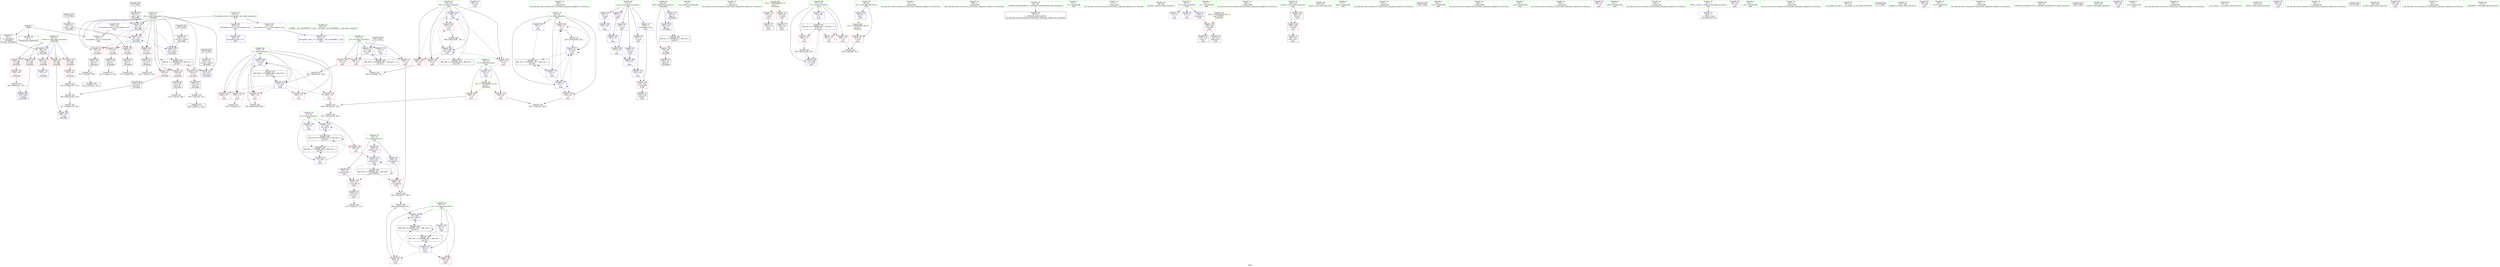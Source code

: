 digraph "SVFG" {
	label="SVFG";

	Node0x55bc95bd7ce0 [shape=record,color=grey,label="{NodeID: 0\nNullPtr}"];
	Node0x55bc95bd7ce0 -> Node0x55bc95bf4cc0[style=solid];
	Node0x55bc95bd7ce0 -> Node0x55bc95bf4dc0[style=solid];
	Node0x55bc95bd7ce0 -> Node0x55bc95bfaef0[style=solid];
	Node0x55bc95bfc440 [shape=record,color=blue,label="{NodeID: 180\n173\<--259\ni\<--dec\nmain\n}"];
	Node0x55bc95bfc440 -> Node0x55bc95bf9c60[style=dashed];
	Node0x55bc95bfc440 -> Node0x55bc95bf9d30[style=dashed];
	Node0x55bc95bfc440 -> Node0x55bc95bf9e00[style=dashed];
	Node0x55bc95bfc440 -> Node0x55bc95bf9ed0[style=dashed];
	Node0x55bc95bfc440 -> Node0x55bc95bf9fa0[style=dashed];
	Node0x55bc95bfc440 -> Node0x55bc95bfc440[style=dashed];
	Node0x55bc95bfc440 -> Node0x55bc95c0c5f0[style=dashed];
	Node0x55bc95bf3600 [shape=record,color=purple,label="{NodeID: 97\n293\<--47\n\<--.str.6\nmain\n}"];
	Node0x55bc95bd8440 [shape=record,color=green,label="{NodeID: 14\n98\<--1\n\<--dummyObj\nCan only get source location for instruction, argument, global var or function.}"];
	Node0x55bc95bf41f0 [shape=record,color=red,label="{NodeID: 111\n277\<--31\n\<--len\nmain\n}"];
	Node0x55bc95bf41f0 -> Node0x55bc95c00200[style=solid];
	Node0x55bc95bf2310 [shape=record,color=green,label="{NodeID: 28\n11\<--17\nyuan\<--yuan_field_insensitive\nGlob }"];
	Node0x55bc95bf2310 -> Node0x55bc95bf6240[style=solid];
	Node0x55bc95bf2310 -> Node0x55bc95bf6310[style=solid];
	Node0x55bc95bf2310 -> Node0x55bc95bf63e0[style=solid];
	Node0x55bc95bf2310 -> Node0x55bc95bf64b0[style=solid];
	Node0x55bc95bf2310 -> Node0x55bc95bf6580[style=solid];
	Node0x55bc95bf2310 -> Node0x55bc95bf6650[style=solid];
	Node0x55bc95bf95e0 [shape=record,color=red,label="{NodeID: 125\n144\<--82\n\<--ch\n_Z4readRx\n}"];
	Node0x55bc95bf95e0 -> Node0x55bc95bf56e0[style=solid];
	Node0x55bc95bf2ff0 [shape=record,color=green,label="{NodeID: 42\n80\<--81\nx.addr\<--x.addr_field_insensitive\n_Z4readRx\n}"];
	Node0x55bc95bf2ff0 -> Node0x55bc95bf4460[style=solid];
	Node0x55bc95bf2ff0 -> Node0x55bc95bf8dc0[style=solid];
	Node0x55bc95bf2ff0 -> Node0x55bc95bf8e90[style=solid];
	Node0x55bc95bf2ff0 -> Node0x55bc95bf8f60[style=solid];
	Node0x55bc95bf2ff0 -> Node0x55bc95bf9030[style=solid];
	Node0x55bc95bf2ff0 -> Node0x55bc95bfaff0[style=solid];
	Node0x55bc95c00080 [shape=record,color=grey,label="{NodeID: 222\n249 = Binary(247, 248, )\n}"];
	Node0x55bc95c00080 -> Node0x55bc95bfff00[style=solid];
	Node0x55bc95bfa140 [shape=record,color=red,label="{NodeID: 139\n270\<--175\n\<--i14\nmain\n}"];
	Node0x55bc95bf4cc0 [shape=record,color=black,label="{NodeID: 56\n2\<--3\ndummyVal\<--dummyVal\n}"];
	Node0x55bc95c01580 [shape=record,color=grey,label="{NodeID: 236\n245 = cmp(243, 244, )\n}"];
	Node0x55bc95bfadf0 [shape=record,color=blue,label="{NodeID: 153\n321\<--51\nllvm.global_ctors_1\<--_GLOBAL__sub_I_klad2008_0_1.cpp\nGlob }"];
	Node0x55bc95bf5880 [shape=record,color=black,label="{NodeID: 70\n156\<--155\ntobool\<--\n_Z4readRx\n}"];
	Node0x55bc95c0bbf0 [shape=record,color=black,label="{NodeID: 250\nMR_20V_2 = PHI(MR_20V_3, MR_20V_1, )\npts\{32 \}\n}"];
	Node0x55bc95c0bbf0 -> Node0x55bc95bfbdc0[style=dashed];
	Node0x55bc95bfb9b0 [shape=record,color=blue,label="{NodeID: 167\n195\<--122\n\<--\nmain\n}"];
	Node0x55bc95bfb9b0 -> Node0x55bc95bfba80[style=dashed];
	Node0x55bc95bf63e0 [shape=record,color=purple,label="{NodeID: 84\n197\<--11\n\<--yuan\nmain\n}"];
	Node0x55bc95bf63e0 -> Node0x55bc95bfba80[style=solid];
	Node0x55bc95bd8730 [shape=record,color=green,label="{NodeID: 1\n7\<--1\n__dso_handle\<--dummyObj\nGlob }"];
	Node0x55bc95bfc510 [shape=record,color=blue,label="{NodeID: 181\n29\<--21\nans\<--\nmain\n}"];
	Node0x55bc95bfc510 -> Node0x55bc95bf3eb0[style=dashed];
	Node0x55bc95bfc510 -> Node0x55bc95bf3f80[style=dashed];
	Node0x55bc95bfc510 -> Node0x55bc95bfc6b0[style=dashed];
	Node0x55bc95bfc510 -> Node0x55bc95c0a7f0[style=dashed];
	Node0x55bc95bfc510 -> Node0x55bc95c0b6f0[style=dashed];
	Node0x55bc95bf36d0 [shape=record,color=purple,label="{NodeID: 98\n320\<--49\nllvm.global_ctors_0\<--llvm.global_ctors\nGlob }"];
	Node0x55bc95bf36d0 -> Node0x55bc95bfacf0[style=solid];
	Node0x55bc95bd8510 [shape=record,color=green,label="{NodeID: 15\n103\<--1\n\<--dummyObj\nCan only get source location for instruction, argument, global var or function.}"];
	Node0x55bc95bf42c0 [shape=record,color=red,label="{NodeID: 112\n179\<--37\n\<--stdin\nmain\n}"];
	Node0x55bc95bf42c0 -> Node0x55bc95bf5950[style=solid];
	Node0x55bc95bf23e0 [shape=record,color=green,label="{NodeID: 29\n18\<--19\nl\<--l_field_insensitive\nGlob }"];
	Node0x55bc95bf23e0 -> Node0x55bc95bf6720[style=solid];
	Node0x55bc95bf23e0 -> Node0x55bc95bf67f0[style=solid];
	Node0x55bc95bf23e0 -> Node0x55bc95bf68c0[style=solid];
	Node0x55bc95bf96b0 [shape=record,color=red,label="{NodeID: 126\n155\<--84\n\<--flag\n_Z4readRx\n}"];
	Node0x55bc95bf96b0 -> Node0x55bc95bf5880[style=solid];
	Node0x55bc95bf30c0 [shape=record,color=green,label="{NodeID: 43\n82\<--83\nch\<--ch_field_insensitive\n_Z4readRx\n}"];
	Node0x55bc95bf30c0 -> Node0x55bc95bf9100[style=solid];
	Node0x55bc95bf30c0 -> Node0x55bc95bf91d0[style=solid];
	Node0x55bc95bf30c0 -> Node0x55bc95bf92a0[style=solid];
	Node0x55bc95bf30c0 -> Node0x55bc95bf9370[style=solid];
	Node0x55bc95bf30c0 -> Node0x55bc95bf9440[style=solid];
	Node0x55bc95bf30c0 -> Node0x55bc95bf9510[style=solid];
	Node0x55bc95bf30c0 -> Node0x55bc95bf95e0[style=solid];
	Node0x55bc95bf30c0 -> Node0x55bc95bfb0c0[style=solid];
	Node0x55bc95bf30c0 -> Node0x55bc95bfb260[style=solid];
	Node0x55bc95bf30c0 -> Node0x55bc95bfb400[style=solid];
	Node0x55bc95bf30c0 -> Node0x55bc95bfb670[style=solid];
	Node0x55bc95c00200 [shape=record,color=grey,label="{NodeID: 223\n281 = Binary(277, 280, )\n}"];
	Node0x55bc95c00200 -> Node0x55bc95c00680[style=solid];
	Node0x55bc95bfa210 [shape=record,color=red,label="{NodeID: 140\n278\<--175\n\<--i14\nmain\n}"];
	Node0x55bc95bf4dc0 [shape=record,color=black,label="{NodeID: 57\n79\<--3\nx\<--dummyVal\n_Z4readRx\n0th arg _Z4readRx }"];
	Node0x55bc95bf4dc0 -> Node0x55bc95bfaff0[style=solid];
	Node0x55bc95c01700 [shape=record,color=grey,label="{NodeID: 237\n119 = cmp(118, 108, )\n}"];
	Node0x55bc95bfaef0 [shape=record,color=blue, style = dotted,label="{NodeID: 154\n322\<--3\nllvm.global_ctors_2\<--dummyVal\nGlob }"];
	Node0x55bc95bf5950 [shape=record,color=black,label="{NodeID: 71\n182\<--179\ncall\<--\nmain\n}"];
	Node0x55bc95c0c0f0 [shape=record,color=black,label="{NodeID: 251\nMR_24V_3 = PHI(MR_24V_4, MR_24V_2, )\npts\{172 \}\n}"];
	Node0x55bc95c0c0f0 -> Node0x55bc95bf99f0[style=dashed];
	Node0x55bc95c0c0f0 -> Node0x55bc95bf9ac0[style=dashed];
	Node0x55bc95c0c0f0 -> Node0x55bc95bf9b90[style=dashed];
	Node0x55bc95c0c0f0 -> Node0x55bc95bfc850[style=dashed];
	Node0x55bc95bfba80 [shape=record,color=blue,label="{NodeID: 168\n197\<--122\n\<--\nmain\n}"];
	Node0x55bc95bfba80 -> Node0x55bc95bfbb50[style=dashed];
	Node0x55bc95bf64b0 [shape=record,color=purple,label="{NodeID: 85\n199\<--11\n\<--yuan\nmain\n}"];
	Node0x55bc95bf64b0 -> Node0x55bc95bfbb50[style=solid];
	Node0x55bc95bf1220 [shape=record,color=green,label="{NodeID: 2\n21\<--1\n\<--dummyObj\nCan only get source location for instruction, argument, global var or function.}"];
	Node0x55bc95c108d0 [shape=record,color=yellow,style=double,label="{NodeID: 265\n8V_1 = ENCHI(MR_8V_0)\npts\{1 \}\nFun[main]}"];
	Node0x55bc95c108d0 -> Node0x55bc95bf42c0[style=dashed];
	Node0x55bc95c108d0 -> Node0x55bc95bf4390[style=dashed];
	Node0x55bc95bfc5e0 [shape=record,color=blue,label="{NodeID: 182\n175\<--21\ni14\<--\nmain\n}"];
	Node0x55bc95bfc5e0 -> Node0x55bc95bfa070[style=dashed];
	Node0x55bc95bfc5e0 -> Node0x55bc95bfa140[style=dashed];
	Node0x55bc95bfc5e0 -> Node0x55bc95bfa210[style=dashed];
	Node0x55bc95bfc5e0 -> Node0x55bc95bfa2e0[style=dashed];
	Node0x55bc95bfc5e0 -> Node0x55bc95bfc780[style=dashed];
	Node0x55bc95bfc5e0 -> Node0x55bc95c0caf0[style=dashed];
	Node0x55bc95bf37d0 [shape=record,color=purple,label="{NodeID: 99\n321\<--49\nllvm.global_ctors_1\<--llvm.global_ctors\nGlob }"];
	Node0x55bc95bf37d0 -> Node0x55bc95bfadf0[style=solid];
	Node0x55bc95bf1a90 [shape=record,color=green,label="{NodeID: 16\n108\<--1\n\<--dummyObj\nCan only get source location for instruction, argument, global var or function.}"];
	Node0x55bc95bf4390 [shape=record,color=red,label="{NodeID: 113\n185\<--42\n\<--stdout\nmain\n}"];
	Node0x55bc95bf4390 -> Node0x55bc95bf5a20[style=solid];
	Node0x55bc95bf24b0 [shape=record,color=green,label="{NodeID: 30\n20\<--22\ntest\<--test_field_insensitive\nGlob }"];
	Node0x55bc95bf24b0 -> Node0x55bc95bf39d0[style=solid];
	Node0x55bc95bf24b0 -> Node0x55bc95bfa6f0[style=solid];
	Node0x55bc95bf9780 [shape=record,color=red,label="{NodeID: 127\n141\<--140\n\<--\n_Z4readRx\n}"];
	Node0x55bc95bf9780 -> Node0x55bc95c00380[style=solid];
	Node0x55bc95bf3190 [shape=record,color=green,label="{NodeID: 44\n84\<--85\nflag\<--flag_field_insensitive\n_Z4readRx\n}"];
	Node0x55bc95bf3190 -> Node0x55bc95bf96b0[style=solid];
	Node0x55bc95bf3190 -> Node0x55bc95bfb190[style=solid];
	Node0x55bc95bf3190 -> Node0x55bc95bfb330[style=solid];
	Node0x55bc95c00380 [shape=record,color=grey,label="{NodeID: 224\n142 = Binary(141, 143, )\n}"];
	Node0x55bc95c00380 -> Node0x55bc95c00500[style=solid];
	Node0x55bc95bfa2e0 [shape=record,color=red,label="{NodeID: 141\n287\<--175\n\<--i14\nmain\n}"];
	Node0x55bc95bfa2e0 -> Node0x55bc95c00980[style=solid];
	Node0x55bc95bf4e90 [shape=record,color=black,label="{NodeID: 58\n62\<--63\n\<--_ZNSt8ios_base4InitD1Ev\nCan only get source location for instruction, argument, global var or function.}"];
	Node0x55bc95c01880 [shape=record,color=grey,label="{NodeID: 238\n136 = cmp(135, 103, )\n}"];
	Node0x55bc95c01880 -> Node0x55bc9593bb10[style=solid];
	Node0x55bc95bfaff0 [shape=record,color=blue,label="{NodeID: 155\n80\<--79\nx.addr\<--x\n_Z4readRx\n}"];
	Node0x55bc95bfaff0 -> Node0x55bc95bf4460[style=dashed];
	Node0x55bc95bfaff0 -> Node0x55bc95bf8dc0[style=dashed];
	Node0x55bc95bfaff0 -> Node0x55bc95bf8e90[style=dashed];
	Node0x55bc95bfaff0 -> Node0x55bc95bf8f60[style=dashed];
	Node0x55bc95bfaff0 -> Node0x55bc95bf9030[style=dashed];
	Node0x55bc95bf5a20 [shape=record,color=black,label="{NodeID: 72\n188\<--185\ncall1\<--\nmain\n}"];
	Node0x55bc95c0c5f0 [shape=record,color=black,label="{NodeID: 252\nMR_26V_2 = PHI(MR_26V_4, MR_26V_1, )\npts\{174 \}\n}"];
	Node0x55bc95c0c5f0 -> Node0x55bc95bfc030[style=dashed];
	Node0x55bc95bfbb50 [shape=record,color=blue,label="{NodeID: 169\n199\<--122\n\<--\nmain\n}"];
	Node0x55bc95bfbb50 -> Node0x55bc95bfbc20[style=dashed];
	Node0x55bc95bf6580 [shape=record,color=purple,label="{NodeID: 86\n201\<--11\n\<--yuan\nmain\n}"];
	Node0x55bc95bf6580 -> Node0x55bc95bfbc20[style=solid];
	Node0x55bc95bd8250 [shape=record,color=green,label="{NodeID: 3\n33\<--1\n.str\<--dummyObj\nGlob }"];
	Node0x55bc95c109e0 [shape=record,color=yellow,style=double,label="{NodeID: 266\n10V_1 = ENCHI(MR_10V_0)\npts\{22 \}\nFun[main]}"];
	Node0x55bc95c109e0 -> Node0x55bc95bf39d0[style=dashed];
	Node0x55bc95bfc6b0 [shape=record,color=blue,label="{NodeID: 183\n29\<--283\nans\<--add24\nmain\n}"];
	Node0x55bc95bfc6b0 -> Node0x55bc95c0a7f0[style=dashed];
	Node0x55bc95bf38d0 [shape=record,color=purple,label="{NodeID: 100\n322\<--49\nllvm.global_ctors_2\<--llvm.global_ctors\nGlob }"];
	Node0x55bc95bf38d0 -> Node0x55bc95bfaef0[style=solid];
	Node0x55bc95bf1b20 [shape=record,color=green,label="{NodeID: 17\n111\<--1\n\<--dummyObj\nCan only get source location for instruction, argument, global var or function.}"];
	Node0x55bc95bf4460 [shape=record,color=red,label="{NodeID: 114\n127\<--80\n\<--x.addr\n_Z4readRx\n}"];
	Node0x55bc95bf4460 -> Node0x55bc95bfb4d0[style=solid];
	Node0x55bc95bf2580 [shape=record,color=green,label="{NodeID: 31\n23\<--24\nN\<--N_field_insensitive\nGlob }"];
	Node0x55bc95bf2580 -> Node0x55bc95bf3aa0[style=solid];
	Node0x55bc95bf2580 -> Node0x55bc95bf3b70[style=solid];
	Node0x55bc95bf2580 -> Node0x55bc95bfa7f0[style=solid];
	Node0x55bc95bf9850 [shape=record,color=red,label="{NodeID: 128\n159\<--158\n\<--\n_Z4readRx\n}"];
	Node0x55bc95bf9850 -> Node0x55bc95bffc00[style=solid];
	Node0x55bc95bf3260 [shape=record,color=green,label="{NodeID: 45\n88\<--89\ngetchar\<--getchar_field_insensitive\n}"];
	Node0x55bc95c00500 [shape=record,color=grey,label="{NodeID: 225\n146 = Binary(142, 145, )\n}"];
	Node0x55bc95c00500 -> Node0x55bc95bffa80[style=solid];
	Node0x55bc95bfa3b0 [shape=record,color=red,label="{NodeID: 142\n230\<--229\n\<--arrayidx\nmain\n}"];
	Node0x55bc95bfa3b0 -> Node0x55bc95bf5af0[style=solid];
	Node0x55bc95bfa3b0 -> Node0x55bc95bf5bc0[style=solid];
	Node0x55bc95bf4f90 [shape=record,color=black,label="{NodeID: 59\n90\<--87\nconv\<--call\n_Z4readRx\n}"];
	Node0x55bc95bf4f90 -> Node0x55bc95bfb0c0[style=solid];
	Node0x55bc95c01a00 [shape=record,color=grey,label="{NodeID: 239\n274 = cmp(273, 275, )\n}"];
	Node0x55bc95bfb0c0 [shape=record,color=blue,label="{NodeID: 156\n82\<--90\nch\<--conv\n_Z4readRx\n}"];
	Node0x55bc95bfb0c0 -> Node0x55bc95bf9100[style=dashed];
	Node0x55bc95bfb0c0 -> Node0x55bc95bf91d0[style=dashed];
	Node0x55bc95bfb0c0 -> Node0x55bc95bf92a0[style=dashed];
	Node0x55bc95bfb0c0 -> Node0x55bc95bf9370[style=dashed];
	Node0x55bc95bfb0c0 -> Node0x55bc95bfb260[style=dashed];
	Node0x55bc95bfb0c0 -> Node0x55bc95bfb400[style=dashed];
	Node0x55bc95bfb0c0 -> Node0x55bc95c0d4f0[style=dashed];
	Node0x55bc95bf5af0 [shape=record,color=black,label="{NodeID: 73\n231\<--230\nconv\<--\nmain\n}"];
	Node0x55bc95c0caf0 [shape=record,color=black,label="{NodeID: 253\nMR_28V_2 = PHI(MR_28V_4, MR_28V_1, )\npts\{176 \}\n}"];
	Node0x55bc95c0caf0 -> Node0x55bc95bfc5e0[style=dashed];
	Node0x55bc95bfbc20 [shape=record,color=blue,label="{NodeID: 170\n201\<--122\n\<--\nmain\n}"];
	Node0x55bc95bfbc20 -> Node0x55bc95bfa480[style=dashed];
	Node0x55bc95bf6650 [shape=record,color=purple,label="{NodeID: 87\n233\<--11\narrayidx8\<--yuan\nmain\n}"];
	Node0x55bc95bf6650 -> Node0x55bc95bfa480[style=solid];
	Node0x55bc95be9d30 [shape=record,color=green,label="{NodeID: 4\n35\<--1\n.str.1\<--dummyObj\nGlob }"];
	Node0x55bc95c10ac0 [shape=record,color=yellow,style=double,label="{NodeID: 267\n12V_1 = ENCHI(MR_12V_0)\npts\{24 \}\nFun[main]}"];
	Node0x55bc95c10ac0 -> Node0x55bc95bf3aa0[style=dashed];
	Node0x55bc95c10ac0 -> Node0x55bc95bf3b70[style=dashed];
	Node0x55bc95bfc780 [shape=record,color=blue,label="{NodeID: 184\n175\<--288\ni14\<--inc27\nmain\n}"];
	Node0x55bc95bfc780 -> Node0x55bc95bfa070[style=dashed];
	Node0x55bc95bfc780 -> Node0x55bc95bfa140[style=dashed];
	Node0x55bc95bfc780 -> Node0x55bc95bfa210[style=dashed];
	Node0x55bc95bfc780 -> Node0x55bc95bfa2e0[style=dashed];
	Node0x55bc95bfc780 -> Node0x55bc95bfc780[style=dashed];
	Node0x55bc95bfc780 -> Node0x55bc95c0caf0[style=dashed];
	Node0x55bc95bf39d0 [shape=record,color=red,label="{NodeID: 101\n207\<--20\n\<--test\nmain\n}"];
	Node0x55bc95bf39d0 -> Node0x55bc95c01b80[style=solid];
	Node0x55bc95bf1bb0 [shape=record,color=green,label="{NodeID: 18\n122\<--1\n\<--dummyObj\nCan only get source location for instruction, argument, global var or function.}"];
	Node0x55bc95bf8dc0 [shape=record,color=red,label="{NodeID: 115\n140\<--80\n\<--x.addr\n_Z4readRx\n}"];
	Node0x55bc95bf8dc0 -> Node0x55bc95bf9780[style=solid];
	Node0x55bc95bf2650 [shape=record,color=green,label="{NodeID: 32\n25\<--26\nt\<--t_field_insensitive\nGlob }"];
	Node0x55bc95bf2650 -> Node0x55bc95bf3c40[style=solid];
	Node0x55bc95bf2650 -> Node0x55bc95bf3d10[style=solid];
	Node0x55bc95bf2650 -> Node0x55bc95bfa8f0[style=solid];
	Node0x55bc95bf2650 -> Node0x55bc95bfbe90[style=solid];
	Node0x55bc95bf2650 -> Node0x55bc95bfc100[style=solid];
	Node0x55bc95bf2650 -> Node0x55bc95bfc1d0[style=solid];
	Node0x55bc95bf9920 [shape=record,color=red,label="{NodeID: 129\n302\<--169\n\<--retval\nmain\n}"];
	Node0x55bc95bf9920 -> Node0x55bc95bf5e30[style=solid];
	Node0x55bc95bf3360 [shape=record,color=green,label="{NodeID: 46\n166\<--167\nmain\<--main_field_insensitive\n}"];
	Node0x55bc95c00680 [shape=record,color=grey,label="{NodeID: 226\n283 = Binary(282, 281, )\n}"];
	Node0x55bc95c00680 -> Node0x55bc95bfc6b0[style=solid];
	Node0x55bc95bfa480 [shape=record,color=red,label="{NodeID: 143\n234\<--233\n\<--arrayidx8\nmain\n}"];
	Node0x55bc95bfa480 -> Node0x55bc95bf5c90[style=solid];
	Node0x55bc95bf5060 [shape=record,color=black,label="{NodeID: 60\n96\<--95\nconv1\<--\n_Z4readRx\n}"];
	Node0x55bc95bf5060 -> Node0x55bc95c00c80[style=solid];
	Node0x55bc95c01b80 [shape=record,color=grey,label="{NodeID: 240\n208 = cmp(206, 207, )\n}"];
	Node0x55bc95bfb190 [shape=record,color=blue,label="{NodeID: 157\n84\<--93\nflag\<--\n_Z4readRx\n}"];
	Node0x55bc95bfb190 -> Node0x55bc95bfb330[style=dashed];
	Node0x55bc95bfb190 -> Node0x55bc95c0e3f0[style=dashed];
	Node0x55bc95bf5bc0 [shape=record,color=black,label="{NodeID: 74\n232\<--230\nidxprom\<--\nmain\n}"];
	Node0x55bc95c0cff0 [shape=record,color=black,label="{NodeID: 254\nMR_34V_2 = PHI(MR_34V_3, MR_34V_1, )\npts\{190000 \}\n}"];
	Node0x55bc95c0cff0 -> Node0x55bc95bfa550[style=dashed];
	Node0x55bc95c0cff0 -> Node0x55bc95bfa620[style=dashed];
	Node0x55bc95c0cff0 -> Node0x55bc95bfc370[style=dashed];
	Node0x55bc95c0cff0 -> Node0x55bc95c0cff0[style=dashed];
	Node0x55bc95bfbcf0 [shape=record,color=blue,label="{NodeID: 171\n171\<--204\ntt\<--\nmain\n}"];
	Node0x55bc95bfbcf0 -> Node0x55bc95c0c0f0[style=dashed];
	Node0x55bc95bf6720 [shape=record,color=purple,label="{NodeID: 88\n255\<--18\narrayidx13\<--l\nmain\n}"];
	Node0x55bc95bf6720 -> Node0x55bc95bfc370[style=solid];
	Node0x55bc95be9dc0 [shape=record,color=green,label="{NodeID: 5\n37\<--1\nstdin\<--dummyObj\nGlob }"];
	Node0x55bc95bfc850 [shape=record,color=blue,label="{NodeID: 185\n171\<--299\ntt\<--inc31\nmain\n}"];
	Node0x55bc95bfc850 -> Node0x55bc95c0c0f0[style=dashed];
	Node0x55bc95bf3aa0 [shape=record,color=red,label="{NodeID: 102\n244\<--23\n\<--N\nmain\n}"];
	Node0x55bc95bf3aa0 -> Node0x55bc95c01580[style=solid];
	Node0x55bc95bf1c40 [shape=record,color=green,label="{NodeID: 19\n143\<--1\n\<--dummyObj\nCan only get source location for instruction, argument, global var or function.}"];
	Node0x55bc95bf8e90 [shape=record,color=red,label="{NodeID: 116\n149\<--80\n\<--x.addr\n_Z4readRx\n}"];
	Node0x55bc95bf8e90 -> Node0x55bc95bfb5a0[style=solid];
	Node0x55bc95bf2720 [shape=record,color=green,label="{NodeID: 33\n27\<--28\nll\<--ll_field_insensitive\nGlob }"];
	Node0x55bc95bf2720 -> Node0x55bc95bf3de0[style=solid];
	Node0x55bc95bf2720 -> Node0x55bc95bfa9f0[style=solid];
	Node0x55bc95bf2720 -> Node0x55bc95bfbf60[style=solid];
	Node0x55bc95bf2720 -> Node0x55bc95bfc2a0[style=solid];
	Node0x55bc95c1ccc0 [shape=record,color=black,label="{NodeID: 296\n190 = PHI()\n}"];
	Node0x55bc95bf99f0 [shape=record,color=red,label="{NodeID: 130\n206\<--171\n\<--tt\nmain\n}"];
	Node0x55bc95bf99f0 -> Node0x55bc95c01b80[style=solid];
	Node0x55bc95bf3460 [shape=record,color=green,label="{NodeID: 47\n169\<--170\nretval\<--retval_field_insensitive\nmain\n}"];
	Node0x55bc95bf3460 -> Node0x55bc95bf9920[style=solid];
	Node0x55bc95bf3460 -> Node0x55bc95bfb810[style=solid];
	Node0x55bc95c00800 [shape=record,color=grey,label="{NodeID: 227\n222 = Binary(221, 204, )\n}"];
	Node0x55bc95c00800 -> Node0x55bc95bfc030[style=solid];
	Node0x55bc95bfa550 [shape=record,color=red,label="{NodeID: 144\n272\<--271\n\<--arrayidx18\nmain\n}"];
	Node0x55bc95bfa550 -> Node0x55bc95bf5d60[style=solid];
	Node0x55bc95bf5130 [shape=record,color=black,label="{NodeID: 61\n101\<--100\nconv2\<--\n_Z4readRx\n}"];
	Node0x55bc95bf5130 -> Node0x55bc95c01280[style=solid];
	Node0x55bc95bfb260 [shape=record,color=blue,label="{NodeID: 158\n82\<--114\nch\<--conv7\n_Z4readRx\n}"];
	Node0x55bc95bfb260 -> Node0x55bc95bf9100[style=dashed];
	Node0x55bc95bfb260 -> Node0x55bc95bf91d0[style=dashed];
	Node0x55bc95bfb260 -> Node0x55bc95bf92a0[style=dashed];
	Node0x55bc95bfb260 -> Node0x55bc95bf9370[style=dashed];
	Node0x55bc95bfb260 -> Node0x55bc95bfb260[style=dashed];
	Node0x55bc95bfb260 -> Node0x55bc95bfb400[style=dashed];
	Node0x55bc95bfb260 -> Node0x55bc95c0d4f0[style=dashed];
	Node0x55bc95bf5c90 [shape=record,color=black,label="{NodeID: 75\n235\<--234\ntobool\<--\nmain\n}"];
	Node0x55bc95c0d4f0 [shape=record,color=black,label="{NodeID: 255\nMR_4V_7 = PHI(MR_4V_8, MR_4V_6, )\npts\{83 \}\n}"];
	Node0x55bc95c0d4f0 -> Node0x55bc95bf9440[style=dashed];
	Node0x55bc95c0d4f0 -> Node0x55bc95bf9510[style=dashed];
	Node0x55bc95c0d4f0 -> Node0x55bc95bf95e0[style=dashed];
	Node0x55bc95c0d4f0 -> Node0x55bc95bfb670[style=dashed];
	Node0x55bc95bfbdc0 [shape=record,color=blue,label="{NodeID: 172\n31\<--214\nlen\<--call4\nmain\n}"];
	Node0x55bc95bfbdc0 -> Node0x55bc95bf4050[style=dashed];
	Node0x55bc95bfbdc0 -> Node0x55bc95bf4120[style=dashed];
	Node0x55bc95bfbdc0 -> Node0x55bc95bf41f0[style=dashed];
	Node0x55bc95bfbdc0 -> Node0x55bc95c0bbf0[style=dashed];
	Node0x55bc95bf67f0 [shape=record,color=purple,label="{NodeID: 89\n271\<--18\narrayidx18\<--l\nmain\n}"];
	Node0x55bc95bf67f0 -> Node0x55bc95bfa550[style=solid];
	Node0x55bc95bd8000 [shape=record,color=green,label="{NodeID: 6\n38\<--1\n.str.2\<--dummyObj\nGlob }"];
	Node0x55bc95bf3b70 [shape=record,color=red,label="{NodeID: 103\n248\<--23\n\<--N\nmain\n}"];
	Node0x55bc95bf3b70 -> Node0x55bc95c00080[style=solid];
	Node0x55bc95bf1cd0 [shape=record,color=green,label="{NodeID: 20\n148\<--1\n\<--dummyObj\nCan only get source location for instruction, argument, global var or function.}"];
	Node0x55bc95bf8f60 [shape=record,color=red,label="{NodeID: 117\n158\<--80\n\<--x.addr\n_Z4readRx\n}"];
	Node0x55bc95bf8f60 -> Node0x55bc95bf9850[style=solid];
	Node0x55bc95bf27f0 [shape=record,color=green,label="{NodeID: 34\n29\<--30\nans\<--ans_field_insensitive\nGlob }"];
	Node0x55bc95bf27f0 -> Node0x55bc95bf3eb0[style=solid];
	Node0x55bc95bf27f0 -> Node0x55bc95bf3f80[style=solid];
	Node0x55bc95bf27f0 -> Node0x55bc95bfaaf0[style=solid];
	Node0x55bc95bf27f0 -> Node0x55bc95bfc510[style=solid];
	Node0x55bc95bf27f0 -> Node0x55bc95bfc6b0[style=solid];
	Node0x55bc95c1cdc0 [shape=record,color=black,label="{NodeID: 297\n113 = PHI()\n}"];
	Node0x55bc95c1cdc0 -> Node0x55bc95bf52d0[style=solid];
	Node0x55bc95bf9ac0 [shape=record,color=red,label="{NodeID: 131\n291\<--171\n\<--tt\nmain\n}"];
	Node0x55bc95bf4550 [shape=record,color=green,label="{NodeID: 48\n171\<--172\ntt\<--tt_field_insensitive\nmain\n}"];
	Node0x55bc95bf4550 -> Node0x55bc95bf99f0[style=solid];
	Node0x55bc95bf4550 -> Node0x55bc95bf9ac0[style=solid];
	Node0x55bc95bf4550 -> Node0x55bc95bf9b90[style=solid];
	Node0x55bc95bf4550 -> Node0x55bc95bfbcf0[style=solid];
	Node0x55bc95bf4550 -> Node0x55bc95bfc850[style=solid];
	Node0x55bc95c00980 [shape=record,color=grey,label="{NodeID: 228\n288 = Binary(287, 204, )\n}"];
	Node0x55bc95c00980 -> Node0x55bc95bfc780[style=solid];
	Node0x55bc95bfa620 [shape=record,color=red,label="{NodeID: 145\n280\<--279\n\<--arrayidx22\nmain\n}"];
	Node0x55bc95bfa620 -> Node0x55bc95c00200[style=solid];
	Node0x55bc95bf5200 [shape=record,color=black,label="{NodeID: 62\n106\<--105\nconv4\<--\n_Z4readRx\n}"];
	Node0x55bc95bf5200 -> Node0x55bc95c01400[style=solid];
	Node0x55bc95bfb330 [shape=record,color=blue,label="{NodeID: 159\n84\<--122\nflag\<--\n_Z4readRx\n}"];
	Node0x55bc95bfb330 -> Node0x55bc95c0e3f0[style=dashed];
	Node0x55bc95bf5d60 [shape=record,color=black,label="{NodeID: 76\n273\<--272\nconv19\<--\nmain\n}"];
	Node0x55bc95bf5d60 -> Node0x55bc95c01a00[style=solid];
	Node0x55bc95bfbe90 [shape=record,color=blue,label="{NodeID: 173\n25\<--21\nt\<--\nmain\n}"];
	Node0x55bc95bfbe90 -> Node0x55bc95bf3c40[style=dashed];
	Node0x55bc95bfbe90 -> Node0x55bc95bfc100[style=dashed];
	Node0x55bc95bfbe90 -> Node0x55bc95bfc1d0[style=dashed];
	Node0x55bc95bfbe90 -> Node0x55bc95c0acf0[style=dashed];
	Node0x55bc95bf68c0 [shape=record,color=purple,label="{NodeID: 90\n279\<--18\narrayidx22\<--l\nmain\n}"];
	Node0x55bc95bf68c0 -> Node0x55bc95bfa620[style=solid];
	Node0x55bc95bd8090 [shape=record,color=green,label="{NodeID: 7\n40\<--1\n.str.3\<--dummyObj\nGlob }"];
	Node0x55bc95bf3c40 [shape=record,color=red,label="{NodeID: 104\n239\<--25\n\<--t\nmain\n}"];
	Node0x55bc95bf3c40 -> Node0x55bc95bff900[style=solid];
	Node0x55bc95bf1d60 [shape=record,color=green,label="{NodeID: 21\n178\<--1\n\<--dummyObj\nCan only get source location for instruction, argument, global var or function.}"];
	Node0x55bc95bf9030 [shape=record,color=red,label="{NodeID: 118\n161\<--80\n\<--x.addr\n_Z4readRx\n}"];
	Node0x55bc95bf9030 -> Node0x55bc95bfb740[style=solid];
	Node0x55bc95bf28f0 [shape=record,color=green,label="{NodeID: 35\n31\<--32\nlen\<--len_field_insensitive\nGlob }"];
	Node0x55bc95bf28f0 -> Node0x55bc95bf4050[style=solid];
	Node0x55bc95bf28f0 -> Node0x55bc95bf4120[style=solid];
	Node0x55bc95bf28f0 -> Node0x55bc95bf41f0[style=solid];
	Node0x55bc95bf28f0 -> Node0x55bc95bfabf0[style=solid];
	Node0x55bc95bf28f0 -> Node0x55bc95bfbdc0[style=solid];
	Node0x55bc95c1d590 [shape=record,color=black,label="{NodeID: 298\n87 = PHI()\n}"];
	Node0x55bc95c1d590 -> Node0x55bc95bf4f90[style=solid];
	Node0x55bc9593bb10 [shape=record,color=black,label="{NodeID: 215\n138 = PHI(111, 136, )\n}"];
	Node0x55bc95bf9b90 [shape=record,color=red,label="{NodeID: 132\n298\<--171\n\<--tt\nmain\n}"];
	Node0x55bc95bf9b90 -> Node0x55bc95c00b00[style=solid];
	Node0x55bc95bf4620 [shape=record,color=green,label="{NodeID: 49\n173\<--174\ni\<--i_field_insensitive\nmain\n}"];
	Node0x55bc95bf4620 -> Node0x55bc95bf9c60[style=solid];
	Node0x55bc95bf4620 -> Node0x55bc95bf9d30[style=solid];
	Node0x55bc95bf4620 -> Node0x55bc95bf9e00[style=solid];
	Node0x55bc95bf4620 -> Node0x55bc95bf9ed0[style=solid];
	Node0x55bc95bf4620 -> Node0x55bc95bf9fa0[style=solid];
	Node0x55bc95bf4620 -> Node0x55bc95bfc030[style=solid];
	Node0x55bc95bf4620 -> Node0x55bc95bfc440[style=solid];
	Node0x55bc95c00b00 [shape=record,color=grey,label="{NodeID: 229\n299 = Binary(298, 204, )\n}"];
	Node0x55bc95c00b00 -> Node0x55bc95bfc850[style=solid];
	Node0x55bc95bfa6f0 [shape=record,color=blue,label="{NodeID: 146\n20\<--21\ntest\<--\nGlob }"];
	Node0x55bc95bfa6f0 -> Node0x55bc95c109e0[style=dashed];
	Node0x55bc95bf52d0 [shape=record,color=black,label="{NodeID: 63\n114\<--113\nconv7\<--call6\n_Z4readRx\n}"];
	Node0x55bc95bf52d0 -> Node0x55bc95bfb260[style=solid];
	Node0x55bc95bfb400 [shape=record,color=blue,label="{NodeID: 160\n82\<--124\nch\<--conv11\n_Z4readRx\n}"];
	Node0x55bc95bfb400 -> Node0x55bc95c0d4f0[style=dashed];
	Node0x55bc95bf5e30 [shape=record,color=black,label="{NodeID: 77\n168\<--302\nmain_ret\<--\nmain\n}"];
	Node0x55bc95bfbf60 [shape=record,color=blue,label="{NodeID: 174\n27\<--220\nll\<--\nmain\n}"];
	Node0x55bc95bfbf60 -> Node0x55bc95bfc2a0[style=dashed];
	Node0x55bc95bfbf60 -> Node0x55bc95c0b1f0[style=dashed];
	Node0x55bc95bfbf60 -> Node0x55bc95c0edf0[style=dashed];
	Node0x55bc95bf6990 [shape=record,color=purple,label="{NodeID: 91\n180\<--33\n\<--.str\nmain\n}"];
	Node0x55bc95bd92c0 [shape=record,color=green,label="{NodeID: 8\n42\<--1\nstdout\<--dummyObj\nGlob }"];
	Node0x55bc95bf3d10 [shape=record,color=red,label="{NodeID: 105\n243\<--25\n\<--t\nmain\n}"];
	Node0x55bc95bf3d10 -> Node0x55bc95c01580[style=solid];
	Node0x55bc95bf1e30 [shape=record,color=green,label="{NodeID: 22\n204\<--1\n\<--dummyObj\nCan only get source location for instruction, argument, global var or function.}"];
	Node0x55bc95bf9100 [shape=record,color=red,label="{NodeID: 119\n95\<--82\n\<--ch\n_Z4readRx\n}"];
	Node0x55bc95bf9100 -> Node0x55bc95bf5060[style=solid];
	Node0x55bc95bf29f0 [shape=record,color=green,label="{NodeID: 36\n49\<--53\nllvm.global_ctors\<--llvm.global_ctors_field_insensitive\nGlob }"];
	Node0x55bc95bf29f0 -> Node0x55bc95bf36d0[style=solid];
	Node0x55bc95bf29f0 -> Node0x55bc95bf37d0[style=solid];
	Node0x55bc95bf29f0 -> Node0x55bc95bf38d0[style=solid];
	Node0x55bc95c1d660 [shape=record,color=black,label="{NodeID: 299\n151 = PHI()\n}"];
	Node0x55bc95c1d660 -> Node0x55bc95bf57b0[style=solid];
	Node0x55bc95bff360 [shape=record,color=black,label="{NodeID: 216\n110 = PHI(111, 107, )\n}"];
	Node0x55bc95bf9c60 [shape=record,color=red,label="{NodeID: 133\n225\<--173\n\<--i\nmain\n}"];
	Node0x55bc95bf9c60 -> Node0x55bc95c00e00[style=solid];
	Node0x55bc95bf46f0 [shape=record,color=green,label="{NodeID: 50\n175\<--176\ni14\<--i14_field_insensitive\nmain\n}"];
	Node0x55bc95bf46f0 -> Node0x55bc95bfa070[style=solid];
	Node0x55bc95bf46f0 -> Node0x55bc95bfa140[style=solid];
	Node0x55bc95bf46f0 -> Node0x55bc95bfa210[style=solid];
	Node0x55bc95bf46f0 -> Node0x55bc95bfa2e0[style=solid];
	Node0x55bc95bf46f0 -> Node0x55bc95bfc5e0[style=solid];
	Node0x55bc95bf46f0 -> Node0x55bc95bfc780[style=solid];
	Node0x55bc95c00c80 [shape=record,color=grey,label="{NodeID: 230\n97 = cmp(96, 98, )\n}"];
	Node0x55bc95bfa7f0 [shape=record,color=blue,label="{NodeID: 147\n23\<--21\nN\<--\nGlob }"];
	Node0x55bc95bfa7f0 -> Node0x55bc95c10ac0[style=dashed];
	Node0x55bc95bf53a0 [shape=record,color=black,label="{NodeID: 64\n118\<--117\nconv8\<--\n_Z4readRx\n}"];
	Node0x55bc95bf53a0 -> Node0x55bc95c01700[style=solid];
	Node0x55bc95bfb4d0 [shape=record,color=blue,label="{NodeID: 161\n127\<--21\n\<--\n_Z4readRx\n}"];
	Node0x55bc95bf5f00 [shape=record,color=purple,label="{NodeID: 78\n60\<--4\n\<--_ZStL8__ioinit\n__cxx_global_var_init\n}"];
	Node0x55bc95c0e3f0 [shape=record,color=black,label="{NodeID: 258\nMR_6V_4 = PHI(MR_6V_3, MR_6V_2, )\npts\{85 \}\n}"];
	Node0x55bc95c0e3f0 -> Node0x55bc95bf96b0[style=dashed];
	Node0x55bc95bfc030 [shape=record,color=blue,label="{NodeID: 175\n173\<--222\ni\<--sub\nmain\n}"];
	Node0x55bc95bfc030 -> Node0x55bc95bf9c60[style=dashed];
	Node0x55bc95bfc030 -> Node0x55bc95bf9d30[style=dashed];
	Node0x55bc95bfc030 -> Node0x55bc95bf9e00[style=dashed];
	Node0x55bc95bfc030 -> Node0x55bc95bf9ed0[style=dashed];
	Node0x55bc95bfc030 -> Node0x55bc95bf9fa0[style=dashed];
	Node0x55bc95bfc030 -> Node0x55bc95bfc440[style=dashed];
	Node0x55bc95bfc030 -> Node0x55bc95c0c5f0[style=dashed];
	Node0x55bc95bf6a60 [shape=record,color=purple,label="{NodeID: 92\n181\<--35\n\<--.str.1\nmain\n}"];
	Node0x55bc95bd9390 [shape=record,color=green,label="{NodeID: 9\n43\<--1\n.str.4\<--dummyObj\nGlob }"];
	Node0x55bc95bf3de0 [shape=record,color=red,label="{NodeID: 106\n253\<--27\n\<--ll\nmain\n}"];
	Node0x55bc95bf3de0 -> Node0x55bc95bfc370[style=solid];
	Node0x55bc95bf1f00 [shape=record,color=green,label="{NodeID: 23\n220\<--1\n\<--dummyObj\nCan only get source location for instruction, argument, global var or function.}"];
	Node0x55bc95bf91d0 [shape=record,color=red,label="{NodeID: 120\n100\<--82\n\<--ch\n_Z4readRx\n}"];
	Node0x55bc95bf91d0 -> Node0x55bc95bf5130[style=solid];
	Node0x55bc95bf2af0 [shape=record,color=green,label="{NodeID: 37\n54\<--55\n__cxx_global_var_init\<--__cxx_global_var_init_field_insensitive\n}"];
	Node0x55bc95c1d760 [shape=record,color=black,label="{NodeID: 300\n61 = PHI()\n}"];
	Node0x55bc95bff900 [shape=record,color=grey,label="{NodeID: 217\n240 = Binary(239, 204, )\n}"];
	Node0x55bc95bff900 -> Node0x55bc95bfc1d0[style=solid];
	Node0x55bc95bf9d30 [shape=record,color=red,label="{NodeID: 134\n228\<--173\n\<--i\nmain\n}"];
	Node0x55bc95bf47c0 [shape=record,color=green,label="{NodeID: 51\n183\<--184\nfreopen\<--freopen_field_insensitive\n}"];
	Node0x55bc95c00e00 [shape=record,color=grey,label="{NodeID: 231\n226 = cmp(225, 21, )\n}"];
	Node0x55bc95bfa8f0 [shape=record,color=blue,label="{NodeID: 148\n25\<--21\nt\<--\nGlob }"];
	Node0x55bc95bfa8f0 -> Node0x55bc95c0acf0[style=dashed];
	Node0x55bc95bf5470 [shape=record,color=black,label="{NodeID: 65\n124\<--123\nconv11\<--call10\n_Z4readRx\n}"];
	Node0x55bc95bf5470 -> Node0x55bc95bfb400[style=solid];
	Node0x55bc95bfb5a0 [shape=record,color=blue,label="{NodeID: 162\n149\<--147\n\<--sub\n_Z4readRx\n}"];
	Node0x55bc95bf5fd0 [shape=record,color=purple,label="{NodeID: 79\n211\<--8\n\<--s\nmain\n}"];
	Node0x55bc95bfc100 [shape=record,color=blue,label="{NodeID: 176\n25\<--21\nt\<--\nmain\n}"];
	Node0x55bc95bfc100 -> Node0x55bc95bf3c40[style=dashed];
	Node0x55bc95bfc100 -> Node0x55bc95bf3d10[style=dashed];
	Node0x55bc95bfc100 -> Node0x55bc95bfc100[style=dashed];
	Node0x55bc95bfc100 -> Node0x55bc95bfc1d0[style=dashed];
	Node0x55bc95bfc100 -> Node0x55bc95c0acf0[style=dashed];
	Node0x55bc95bf6b30 [shape=record,color=purple,label="{NodeID: 93\n186\<--38\n\<--.str.2\nmain\n}"];
	Node0x55bc95be8b20 [shape=record,color=green,label="{NodeID: 10\n45\<--1\n.str.5\<--dummyObj\nGlob }"];
	Node0x55bc95bf3eb0 [shape=record,color=red,label="{NodeID: 107\n282\<--29\n\<--ans\nmain\n}"];
	Node0x55bc95bf3eb0 -> Node0x55bc95c00680[style=solid];
	Node0x55bc95bf1fd0 [shape=record,color=green,label="{NodeID: 24\n260\<--1\n\<--dummyObj\nCan only get source location for instruction, argument, global var or function.}"];
	Node0x55bc95bf92a0 [shape=record,color=red,label="{NodeID: 121\n105\<--82\n\<--ch\n_Z4readRx\n}"];
	Node0x55bc95bf92a0 -> Node0x55bc95bf5200[style=solid];
	Node0x55bc95bf2bf0 [shape=record,color=green,label="{NodeID: 38\n58\<--59\n_ZNSt8ios_base4InitC1Ev\<--_ZNSt8ios_base4InitC1Ev_field_insensitive\n}"];
	Node0x55bc95c1d830 [shape=record,color=black,label="{NodeID: 301\n294 = PHI()\n}"];
	Node0x55bc95bffa80 [shape=record,color=grey,label="{NodeID: 218\n147 = Binary(146, 148, )\n}"];
	Node0x55bc95bffa80 -> Node0x55bc95bfb5a0[style=solid];
	Node0x55bc95bf9e00 [shape=record,color=red,label="{NodeID: 135\n247\<--173\n\<--i\nmain\n}"];
	Node0x55bc95bf9e00 -> Node0x55bc95c00080[style=solid];
	Node0x55bc95bf48c0 [shape=record,color=green,label="{NodeID: 52\n191\<--192\nscanf\<--scanf_field_insensitive\n}"];
	Node0x55bc95c00f80 [shape=record,color=grey,label="{NodeID: 232\n132 = cmp(131, 98, )\n}"];
	Node0x55bc95bfa9f0 [shape=record,color=blue,label="{NodeID: 149\n27\<--21\nll\<--\nGlob }"];
	Node0x55bc95bfa9f0 -> Node0x55bc95c0b1f0[style=dashed];
	Node0x55bc95bf5540 [shape=record,color=black,label="{NodeID: 66\n131\<--130\nconv13\<--\n_Z4readRx\n}"];
	Node0x55bc95bf5540 -> Node0x55bc95c00f80[style=solid];
	Node0x55bc95c0a7f0 [shape=record,color=black,label="{NodeID: 246\nMR_18V_6 = PHI(MR_18V_5, MR_18V_4, )\npts\{30 \}\n}"];
	Node0x55bc95c0a7f0 -> Node0x55bc95bf3eb0[style=dashed];
	Node0x55bc95c0a7f0 -> Node0x55bc95bf3f80[style=dashed];
	Node0x55bc95c0a7f0 -> Node0x55bc95bfc6b0[style=dashed];
	Node0x55bc95c0a7f0 -> Node0x55bc95c0a7f0[style=dashed];
	Node0x55bc95c0a7f0 -> Node0x55bc95c0b6f0[style=dashed];
	Node0x55bc95bfb670 [shape=record,color=blue,label="{NodeID: 163\n82\<--152\nch\<--conv22\n_Z4readRx\n}"];
	Node0x55bc95bfb670 -> Node0x55bc95c0d4f0[style=dashed];
	Node0x55bc95bf60a0 [shape=record,color=purple,label="{NodeID: 80\n213\<--8\n\<--s\nmain\n}"];
	Node0x55bc95c0edf0 [shape=record,color=black,label="{NodeID: 260\nMR_16V_6 = PHI(MR_16V_5, MR_16V_4, )\npts\{28 \}\n}"];
	Node0x55bc95c0edf0 -> Node0x55bc95bf3de0[style=dashed];
	Node0x55bc95c0edf0 -> Node0x55bc95bfc2a0[style=dashed];
	Node0x55bc95c0edf0 -> Node0x55bc95c0b1f0[style=dashed];
	Node0x55bc95c0edf0 -> Node0x55bc95c0edf0[style=dashed];
	Node0x55bc95bfc1d0 [shape=record,color=blue,label="{NodeID: 177\n25\<--240\nt\<--inc\nmain\n}"];
	Node0x55bc95bfc1d0 -> Node0x55bc95bf3c40[style=dashed];
	Node0x55bc95bfc1d0 -> Node0x55bc95bf3d10[style=dashed];
	Node0x55bc95bfc1d0 -> Node0x55bc95bfc100[style=dashed];
	Node0x55bc95bfc1d0 -> Node0x55bc95bfc1d0[style=dashed];
	Node0x55bc95bfc1d0 -> Node0x55bc95c0acf0[style=dashed];
	Node0x55bc95bf6c00 [shape=record,color=purple,label="{NodeID: 94\n187\<--40\n\<--.str.3\nmain\n}"];
	Node0x55bc95be8bf0 [shape=record,color=green,label="{NodeID: 11\n47\<--1\n.str.6\<--dummyObj\nGlob }"];
	Node0x55bc95bf3f80 [shape=record,color=red,label="{NodeID: 108\n292\<--29\n\<--ans\nmain\n}"];
	Node0x55bc95bf20a0 [shape=record,color=green,label="{NodeID: 25\n275\<--1\n\<--dummyObj\nCan only get source location for instruction, argument, global var or function.}"];
	Node0x55bc95bf9370 [shape=record,color=red,label="{NodeID: 122\n117\<--82\n\<--ch\n_Z4readRx\n}"];
	Node0x55bc95bf9370 -> Node0x55bc95bf53a0[style=solid];
	Node0x55bc95bf2cf0 [shape=record,color=green,label="{NodeID: 39\n64\<--65\n__cxa_atexit\<--__cxa_atexit_field_insensitive\n}"];
	Node0x55bc95c1d900 [shape=record,color=black,label="{NodeID: 302\n123 = PHI()\n}"];
	Node0x55bc95c1d900 -> Node0x55bc95bf5470[style=solid];
	Node0x55bc95bffc00 [shape=record,color=grey,label="{NodeID: 219\n160 = Binary(21, 159, )\n}"];
	Node0x55bc95bffc00 -> Node0x55bc95bfb740[style=solid];
	Node0x55bc95bf9ed0 [shape=record,color=red,label="{NodeID: 136\n254\<--173\n\<--i\nmain\n}"];
	Node0x55bc95bf49c0 [shape=record,color=green,label="{NodeID: 53\n215\<--216\nstrlen\<--strlen_field_insensitive\n}"];
	Node0x55bc95c01100 [shape=record,color=grey,label="{NodeID: 233\n268 = cmp(266, 267, )\n}"];
	Node0x55bc95bfaaf0 [shape=record,color=blue,label="{NodeID: 150\n29\<--21\nans\<--\nGlob }"];
	Node0x55bc95bfaaf0 -> Node0x55bc95c0b6f0[style=dashed];
	Node0x55bc95bf5610 [shape=record,color=black,label="{NodeID: 67\n135\<--134\nconv16\<--\n_Z4readRx\n}"];
	Node0x55bc95bf5610 -> Node0x55bc95c01880[style=solid];
	Node0x55bc95c0acf0 [shape=record,color=black,label="{NodeID: 247\nMR_14V_2 = PHI(MR_14V_4, MR_14V_1, )\npts\{26 \}\n}"];
	Node0x55bc95c0acf0 -> Node0x55bc95bfbe90[style=dashed];
	Node0x55bc95bfb740 [shape=record,color=blue,label="{NodeID: 164\n161\<--160\n\<--sub25\n_Z4readRx\n}"];
	Node0x55bc95bf6170 [shape=record,color=purple,label="{NodeID: 81\n229\<--8\narrayidx\<--s\nmain\n}"];
	Node0x55bc95bf6170 -> Node0x55bc95bfa3b0[style=solid];
	Node0x55bc95bfc2a0 [shape=record,color=blue,label="{NodeID: 178\n27\<--250\nll\<--sub11\nmain\n}"];
	Node0x55bc95bfc2a0 -> Node0x55bc95c0edf0[style=dashed];
	Node0x55bc95bf6cd0 [shape=record,color=purple,label="{NodeID: 95\n189\<--43\n\<--.str.4\nmain\n}"];
	Node0x55bc95be8cc0 [shape=record,color=green,label="{NodeID: 12\n50\<--1\n\<--dummyObj\nCan only get source location for instruction, argument, global var or function.}"];
	Node0x55bc95bf4050 [shape=record,color=red,label="{NodeID: 109\n221\<--31\n\<--len\nmain\n}"];
	Node0x55bc95bf4050 -> Node0x55bc95c00800[style=solid];
	Node0x55bc95bf2170 [shape=record,color=green,label="{NodeID: 26\n4\<--6\n_ZStL8__ioinit\<--_ZStL8__ioinit_field_insensitive\nGlob }"];
	Node0x55bc95bf2170 -> Node0x55bc95bf5f00[style=solid];
	Node0x55bc95bf9440 [shape=record,color=red,label="{NodeID: 123\n130\<--82\n\<--ch\n_Z4readRx\n}"];
	Node0x55bc95bf9440 -> Node0x55bc95bf5540[style=solid];
	Node0x55bc95bf2df0 [shape=record,color=green,label="{NodeID: 40\n63\<--69\n_ZNSt8ios_base4InitD1Ev\<--_ZNSt8ios_base4InitD1Ev_field_insensitive\n}"];
	Node0x55bc95bf2df0 -> Node0x55bc95bf4e90[style=solid];
	Node0x55bc95c1da60 [shape=record,color=black,label="{NodeID: 303\n212 = PHI()\n}"];
	Node0x55bc95bffd80 [shape=record,color=grey,label="{NodeID: 220\n259 = Binary(258, 260, )\n}"];
	Node0x55bc95bffd80 -> Node0x55bc95bfc440[style=solid];
	Node0x55bc95bf9fa0 [shape=record,color=red,label="{NodeID: 137\n258\<--173\n\<--i\nmain\n}"];
	Node0x55bc95bf9fa0 -> Node0x55bc95bffd80[style=solid];
	Node0x55bc95bf4ac0 [shape=record,color=green,label="{NodeID: 54\n295\<--296\nprintf\<--printf_field_insensitive\n}"];
	Node0x55bc95c01280 [shape=record,color=grey,label="{NodeID: 234\n102 = cmp(101, 103, )\n}"];
	Node0x55bc95bfabf0 [shape=record,color=blue,label="{NodeID: 151\n31\<--21\nlen\<--\nGlob }"];
	Node0x55bc95bfabf0 -> Node0x55bc95c0bbf0[style=dashed];
	Node0x55bc95bf56e0 [shape=record,color=black,label="{NodeID: 68\n145\<--144\nconv20\<--\n_Z4readRx\n}"];
	Node0x55bc95bf56e0 -> Node0x55bc95c00500[style=solid];
	Node0x55bc95c0b1f0 [shape=record,color=black,label="{NodeID: 248\nMR_16V_2 = PHI(MR_16V_4, MR_16V_1, )\npts\{28 \}\n}"];
	Node0x55bc95c0b1f0 -> Node0x55bc95bfbf60[style=dashed];
	Node0x55bc95bfb810 [shape=record,color=blue,label="{NodeID: 165\n169\<--178\nretval\<--\nmain\n}"];
	Node0x55bc95bfb810 -> Node0x55bc95bf9920[style=dashed];
	Node0x55bc95bf6240 [shape=record,color=purple,label="{NodeID: 82\n193\<--11\n\<--yuan\nmain\n}"];
	Node0x55bc95bf6240 -> Node0x55bc95bfb8e0[style=solid];
	Node0x55bc95bfc370 [shape=record,color=blue,label="{NodeID: 179\n255\<--253\narrayidx13\<--\nmain\n}"];
	Node0x55bc95bfc370 -> Node0x55bc95bfa550[style=dashed];
	Node0x55bc95bfc370 -> Node0x55bc95bfa620[style=dashed];
	Node0x55bc95bfc370 -> Node0x55bc95bfc370[style=dashed];
	Node0x55bc95bfc370 -> Node0x55bc95c0cff0[style=dashed];
	Node0x55bc95bf3530 [shape=record,color=purple,label="{NodeID: 96\n210\<--45\n\<--.str.5\nmain\n}"];
	Node0x55bc95bd8370 [shape=record,color=green,label="{NodeID: 13\n93\<--1\n\<--dummyObj\nCan only get source location for instruction, argument, global var or function.}"];
	Node0x55bc95c112a0 [shape=record,color=yellow,style=double,label="{NodeID: 276\n30V_1 = ENCHI(MR_30V_0)\npts\{100000 \}\nFun[main]}"];
	Node0x55bc95c112a0 -> Node0x55bc95bfa3b0[style=dashed];
	Node0x55bc95bf4120 [shape=record,color=red,label="{NodeID: 110\n267\<--31\n\<--len\nmain\n}"];
	Node0x55bc95bf4120 -> Node0x55bc95c01100[style=solid];
	Node0x55bc95bf2240 [shape=record,color=green,label="{NodeID: 27\n8\<--10\ns\<--s_field_insensitive\nGlob }"];
	Node0x55bc95bf2240 -> Node0x55bc95bf5fd0[style=solid];
	Node0x55bc95bf2240 -> Node0x55bc95bf60a0[style=solid];
	Node0x55bc95bf2240 -> Node0x55bc95bf6170[style=solid];
	Node0x55bc95bf9510 [shape=record,color=red,label="{NodeID: 124\n134\<--82\n\<--ch\n_Z4readRx\n}"];
	Node0x55bc95bf9510 -> Node0x55bc95bf5610[style=solid];
	Node0x55bc95bf2ef0 [shape=record,color=green,label="{NodeID: 41\n76\<--77\n_Z4readRx\<--_Z4readRx_field_insensitive\n}"];
	Node0x55bc95c1db30 [shape=record,color=black,label="{NodeID: 304\n214 = PHI()\n}"];
	Node0x55bc95c1db30 -> Node0x55bc95bfbdc0[style=solid];
	Node0x55bc95bfff00 [shape=record,color=grey,label="{NodeID: 221\n250 = Binary(249, 204, )\n}"];
	Node0x55bc95bfff00 -> Node0x55bc95bfc2a0[style=solid];
	Node0x55bc95bfa070 [shape=record,color=red,label="{NodeID: 138\n266\<--175\n\<--i14\nmain\n}"];
	Node0x55bc95bfa070 -> Node0x55bc95c01100[style=solid];
	Node0x55bc95bf4bc0 [shape=record,color=green,label="{NodeID: 55\n51\<--316\n_GLOBAL__sub_I_klad2008_0_1.cpp\<--_GLOBAL__sub_I_klad2008_0_1.cpp_field_insensitive\n}"];
	Node0x55bc95bf4bc0 -> Node0x55bc95bfadf0[style=solid];
	Node0x55bc95c01400 [shape=record,color=grey,label="{NodeID: 235\n107 = cmp(106, 108, )\n}"];
	Node0x55bc95c01400 -> Node0x55bc95bff360[style=solid];
	Node0x55bc95bfacf0 [shape=record,color=blue,label="{NodeID: 152\n320\<--50\nllvm.global_ctors_0\<--\nGlob }"];
	Node0x55bc95bf57b0 [shape=record,color=black,label="{NodeID: 69\n152\<--151\nconv22\<--call21\n_Z4readRx\n}"];
	Node0x55bc95bf57b0 -> Node0x55bc95bfb670[style=solid];
	Node0x55bc95c0b6f0 [shape=record,color=black,label="{NodeID: 249\nMR_18V_2 = PHI(MR_18V_4, MR_18V_1, )\npts\{30 \}\n}"];
	Node0x55bc95c0b6f0 -> Node0x55bc95bfc510[style=dashed];
	Node0x55bc95bfb8e0 [shape=record,color=blue,label="{NodeID: 166\n193\<--122\n\<--\nmain\n}"];
	Node0x55bc95bfb8e0 -> Node0x55bc95bfb9b0[style=dashed];
	Node0x55bc95bf6310 [shape=record,color=purple,label="{NodeID: 83\n195\<--11\n\<--yuan\nmain\n}"];
	Node0x55bc95bf6310 -> Node0x55bc95bfb9b0[style=solid];
}
